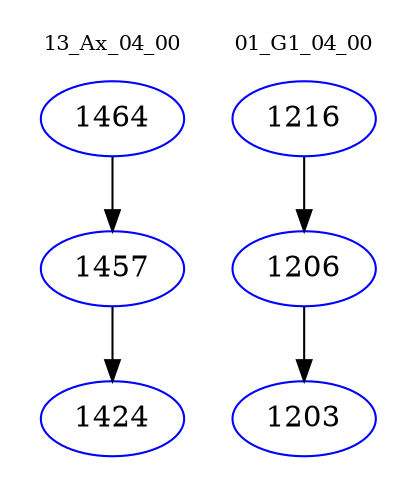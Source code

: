 digraph{
subgraph cluster_0 {
color = white
label = "13_Ax_04_00";
fontsize=10;
T0_1464 [label="1464", color="blue"]
T0_1464 -> T0_1457 [color="black"]
T0_1457 [label="1457", color="blue"]
T0_1457 -> T0_1424 [color="black"]
T0_1424 [label="1424", color="blue"]
}
subgraph cluster_1 {
color = white
label = "01_G1_04_00";
fontsize=10;
T1_1216 [label="1216", color="blue"]
T1_1216 -> T1_1206 [color="black"]
T1_1206 [label="1206", color="blue"]
T1_1206 -> T1_1203 [color="black"]
T1_1203 [label="1203", color="blue"]
}
}
